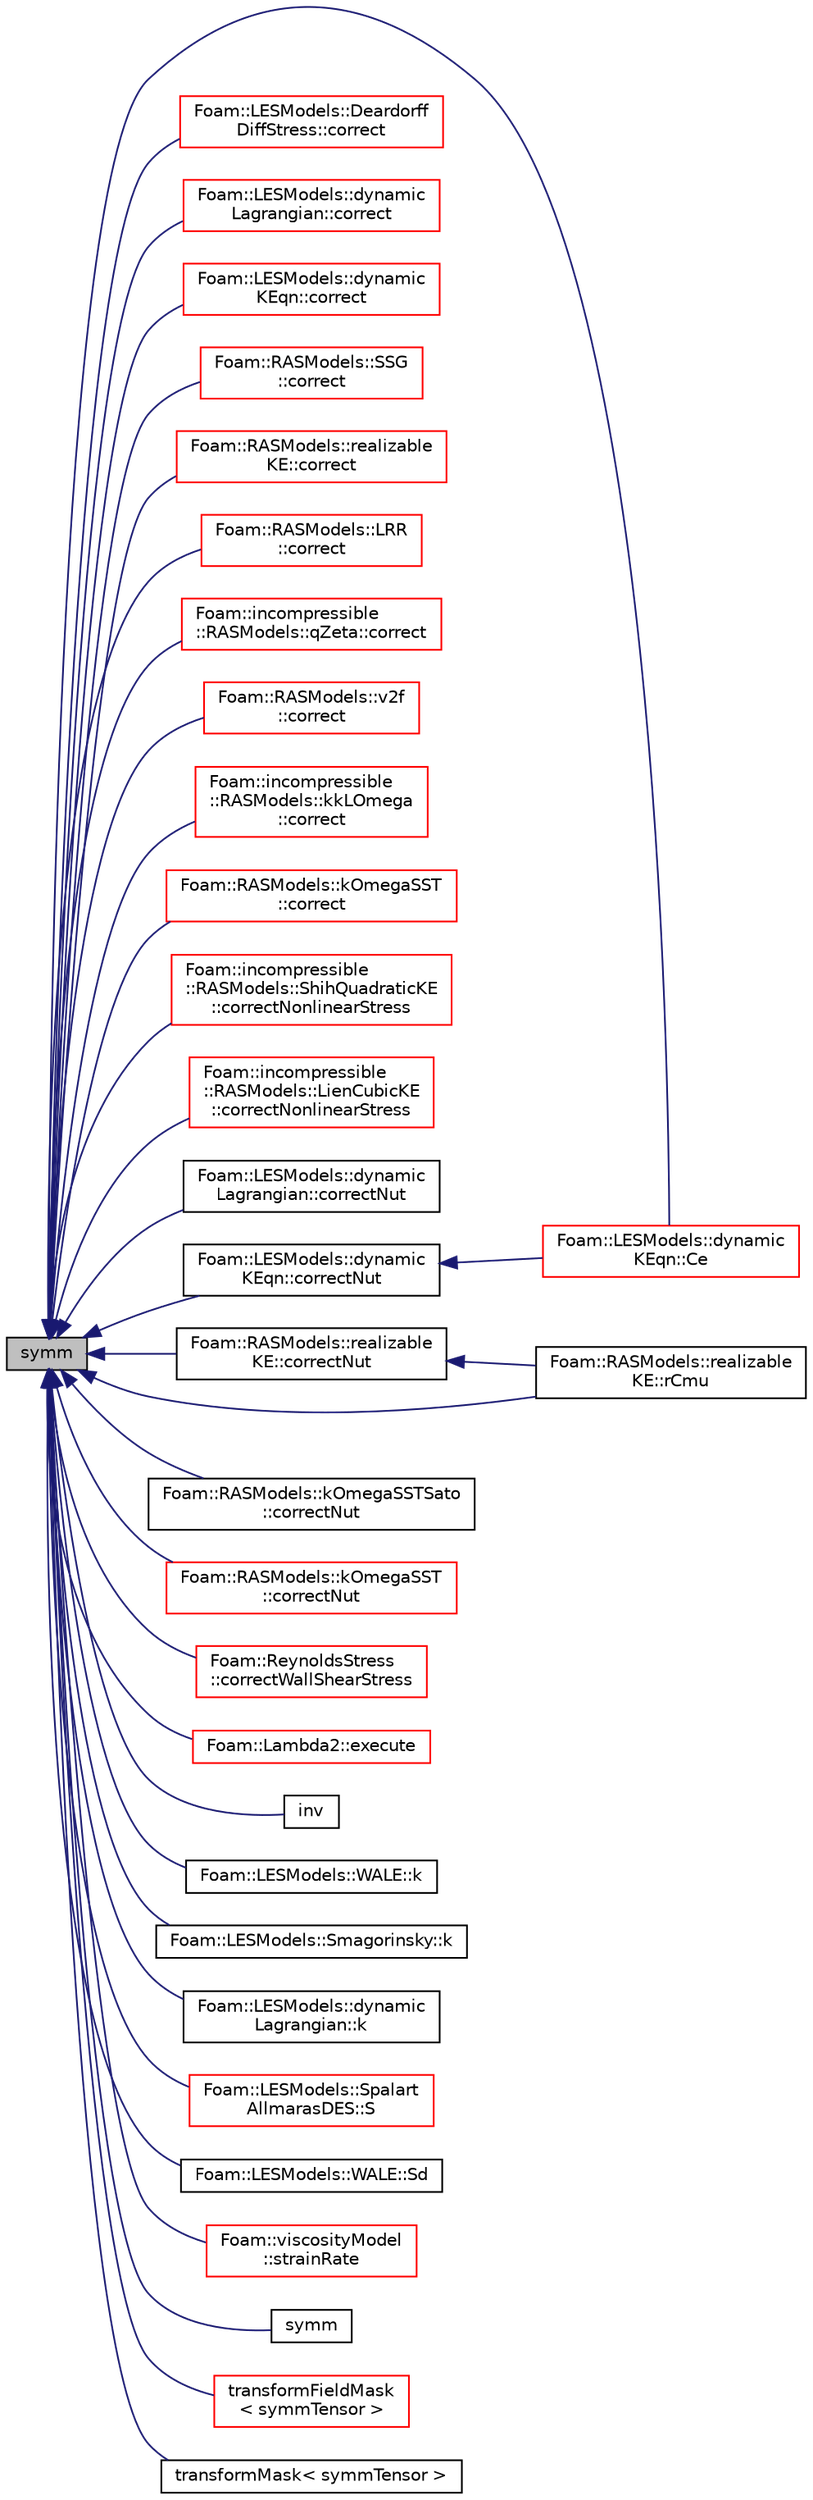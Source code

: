 digraph "symm"
{
  bgcolor="transparent";
  edge [fontname="Helvetica",fontsize="10",labelfontname="Helvetica",labelfontsize="10"];
  node [fontname="Helvetica",fontsize="10",shape=record];
  rankdir="LR";
  Node1 [label="symm",height=0.2,width=0.4,color="black", fillcolor="grey75", style="filled", fontcolor="black"];
  Node1 -> Node2 [dir="back",color="midnightblue",fontsize="10",style="solid",fontname="Helvetica"];
  Node2 [label="Foam::LESModels::dynamic\lKEqn::Ce",height=0.2,width=0.4,color="red",URL="$a00601.html#a3c2974586dff0144748fe3e9ce362bb5"];
  Node1 -> Node3 [dir="back",color="midnightblue",fontsize="10",style="solid",fontname="Helvetica"];
  Node3 [label="Foam::LESModels::Deardorff\lDiffStress::correct",height=0.2,width=0.4,color="red",URL="$a00504.html#a3ae44b28050c3aa494c1d8e18cf618c1",tooltip="Correct sub-grid stress, eddy-Viscosity and related properties. "];
  Node1 -> Node4 [dir="back",color="midnightblue",fontsize="10",style="solid",fontname="Helvetica"];
  Node4 [label="Foam::LESModels::dynamic\lLagrangian::correct",height=0.2,width=0.4,color="red",URL="$a00602.html#a3ae44b28050c3aa494c1d8e18cf618c1",tooltip="Correct Eddy-Viscosity and related properties. "];
  Node1 -> Node5 [dir="back",color="midnightblue",fontsize="10",style="solid",fontname="Helvetica"];
  Node5 [label="Foam::LESModels::dynamic\lKEqn::correct",height=0.2,width=0.4,color="red",URL="$a00601.html#a3ae44b28050c3aa494c1d8e18cf618c1",tooltip="Correct Eddy-Viscosity and related properties. "];
  Node1 -> Node6 [dir="back",color="midnightblue",fontsize="10",style="solid",fontname="Helvetica"];
  Node6 [label="Foam::RASModels::SSG\l::correct",height=0.2,width=0.4,color="red",URL="$a02419.html#a3ae44b28050c3aa494c1d8e18cf618c1",tooltip="Solve the turbulence equations and correct eddy-Viscosity and. "];
  Node1 -> Node7 [dir="back",color="midnightblue",fontsize="10",style="solid",fontname="Helvetica"];
  Node7 [label="Foam::RASModels::realizable\lKE::correct",height=0.2,width=0.4,color="red",URL="$a02100.html#a3ae44b28050c3aa494c1d8e18cf618c1",tooltip="Solve the turbulence equations and correct the turbulence viscosity. "];
  Node1 -> Node8 [dir="back",color="midnightblue",fontsize="10",style="solid",fontname="Helvetica"];
  Node8 [label="Foam::RASModels::LRR\l::correct",height=0.2,width=0.4,color="red",URL="$a01384.html#a3ae44b28050c3aa494c1d8e18cf618c1",tooltip="Solve the turbulence equations and correct eddy-Viscosity and. "];
  Node1 -> Node9 [dir="back",color="midnightblue",fontsize="10",style="solid",fontname="Helvetica"];
  Node9 [label="Foam::incompressible\l::RASModels::qZeta::correct",height=0.2,width=0.4,color="red",URL="$a02056.html#a3ae44b28050c3aa494c1d8e18cf618c1",tooltip="Solve the turbulence equations and correct the turbulence viscosity. "];
  Node1 -> Node10 [dir="back",color="midnightblue",fontsize="10",style="solid",fontname="Helvetica"];
  Node10 [label="Foam::RASModels::v2f\l::correct",height=0.2,width=0.4,color="red",URL="$a02776.html#a3ae44b28050c3aa494c1d8e18cf618c1",tooltip="Solve the turbulence equations and correct the turbulence viscosity. "];
  Node1 -> Node11 [dir="back",color="midnightblue",fontsize="10",style="solid",fontname="Helvetica"];
  Node11 [label="Foam::incompressible\l::RASModels::kkLOmega\l::correct",height=0.2,width=0.4,color="red",URL="$a01240.html#a3ae44b28050c3aa494c1d8e18cf618c1",tooltip="Solve the turbulence equations and correct the turbulence viscosity. "];
  Node1 -> Node12 [dir="back",color="midnightblue",fontsize="10",style="solid",fontname="Helvetica"];
  Node12 [label="Foam::RASModels::kOmegaSST\l::correct",height=0.2,width=0.4,color="red",URL="$a01244.html#a3ae44b28050c3aa494c1d8e18cf618c1",tooltip="Solve the turbulence equations and correct the turbulence viscosity. "];
  Node1 -> Node13 [dir="back",color="midnightblue",fontsize="10",style="solid",fontname="Helvetica"];
  Node13 [label="Foam::incompressible\l::RASModels::ShihQuadraticKE\l::correctNonlinearStress",height=0.2,width=0.4,color="red",URL="$a02294.html#aaeceed08f8e5aa404ea620bbed333cf2"];
  Node1 -> Node14 [dir="back",color="midnightblue",fontsize="10",style="solid",fontname="Helvetica"];
  Node14 [label="Foam::incompressible\l::RASModels::LienCubicKE\l::correctNonlinearStress",height=0.2,width=0.4,color="red",URL="$a01310.html#aaeceed08f8e5aa404ea620bbed333cf2"];
  Node1 -> Node15 [dir="back",color="midnightblue",fontsize="10",style="solid",fontname="Helvetica"];
  Node15 [label="Foam::LESModels::dynamic\lLagrangian::correctNut",height=0.2,width=0.4,color="black",URL="$a00602.html#a49501d539a9eb81be373db98c31bc2b0",tooltip="Update sub-grid eddy-viscosity. "];
  Node1 -> Node16 [dir="back",color="midnightblue",fontsize="10",style="solid",fontname="Helvetica"];
  Node16 [label="Foam::RASModels::realizable\lKE::correctNut",height=0.2,width=0.4,color="black",URL="$a02100.html#aaffe89433f18f1ee4137486e19219448"];
  Node16 -> Node17 [dir="back",color="midnightblue",fontsize="10",style="solid",fontname="Helvetica"];
  Node17 [label="Foam::RASModels::realizable\lKE::rCmu",height=0.2,width=0.4,color="black",URL="$a02100.html#a1068a692df4f337ad061061d4c6b380d"];
  Node1 -> Node18 [dir="back",color="midnightblue",fontsize="10",style="solid",fontname="Helvetica"];
  Node18 [label="Foam::LESModels::dynamic\lKEqn::correctNut",height=0.2,width=0.4,color="black",URL="$a00601.html#aaffe89433f18f1ee4137486e19219448"];
  Node18 -> Node2 [dir="back",color="midnightblue",fontsize="10",style="solid",fontname="Helvetica"];
  Node1 -> Node19 [dir="back",color="midnightblue",fontsize="10",style="solid",fontname="Helvetica"];
  Node19 [label="Foam::RASModels::kOmegaSSTSato\l::correctNut",height=0.2,width=0.4,color="black",URL="$a01246.html#aaffe89433f18f1ee4137486e19219448"];
  Node1 -> Node20 [dir="back",color="midnightblue",fontsize="10",style="solid",fontname="Helvetica"];
  Node20 [label="Foam::RASModels::kOmegaSST\l::correctNut",height=0.2,width=0.4,color="red",URL="$a01244.html#aaffe89433f18f1ee4137486e19219448"];
  Node1 -> Node21 [dir="back",color="midnightblue",fontsize="10",style="solid",fontname="Helvetica"];
  Node21 [label="Foam::ReynoldsStress\l::correctWallShearStress",height=0.2,width=0.4,color="red",URL="$a02192.html#a84f52e1173745a74731fffb5bade909d"];
  Node1 -> Node22 [dir="back",color="midnightblue",fontsize="10",style="solid",fontname="Helvetica"];
  Node22 [label="Foam::Lambda2::execute",height=0.2,width=0.4,color="red",URL="$a01262.html#a61af3e60b94ae3e748f6fbac1e794af7",tooltip="Execute, currently does nothing. "];
  Node1 -> Node23 [dir="back",color="midnightblue",fontsize="10",style="solid",fontname="Helvetica"];
  Node23 [label="inv",height=0.2,width=0.4,color="black",URL="$a10733.html#a88f70292e03fe77c368baf93efec8982"];
  Node1 -> Node24 [dir="back",color="midnightblue",fontsize="10",style="solid",fontname="Helvetica"];
  Node24 [label="Foam::LESModels::WALE::k",height=0.2,width=0.4,color="black",URL="$a02826.html#a3ee2be92ecfdbda3c93d52e5c39a127f",tooltip="Return SGS kinetic energy. "];
  Node1 -> Node25 [dir="back",color="midnightblue",fontsize="10",style="solid",fontname="Helvetica"];
  Node25 [label="Foam::LESModels::Smagorinsky::k",height=0.2,width=0.4,color="black",URL="$a02349.html#a5fccd0982fff539a550586cbc901dc80",tooltip="Return SGS kinetic energy. "];
  Node1 -> Node26 [dir="back",color="midnightblue",fontsize="10",style="solid",fontname="Helvetica"];
  Node26 [label="Foam::LESModels::dynamic\lLagrangian::k",height=0.2,width=0.4,color="black",URL="$a00602.html#a49a7ab4748ef69d88e83b0d8c2861f72",tooltip="Return SGS kinetic energy. "];
  Node1 -> Node17 [dir="back",color="midnightblue",fontsize="10",style="solid",fontname="Helvetica"];
  Node1 -> Node27 [dir="back",color="midnightblue",fontsize="10",style="solid",fontname="Helvetica"];
  Node27 [label="Foam::LESModels::Spalart\lAllmarasDES::S",height=0.2,width=0.4,color="red",URL="$a02389.html#acfff3741f0393eff63d4b8a577f512a0"];
  Node1 -> Node28 [dir="back",color="midnightblue",fontsize="10",style="solid",fontname="Helvetica"];
  Node28 [label="Foam::LESModels::WALE::Sd",height=0.2,width=0.4,color="black",URL="$a02826.html#af5559f82ed9958504f3839db49c958d4",tooltip="Return the deviatoric symmetric part of the square of the given. "];
  Node1 -> Node29 [dir="back",color="midnightblue",fontsize="10",style="solid",fontname="Helvetica"];
  Node29 [label="Foam::viscosityModel\l::strainRate",height=0.2,width=0.4,color="red",URL="$a02807.html#a2f494d28c10b57f6bc995124a23a1149",tooltip="Return the strain rate. "];
  Node1 -> Node30 [dir="back",color="midnightblue",fontsize="10",style="solid",fontname="Helvetica"];
  Node30 [label="symm",height=0.2,width=0.4,color="black",URL="$a10733.html#a67314c61ecbac763bb8d76536cdadd75"];
  Node1 -> Node31 [dir="back",color="midnightblue",fontsize="10",style="solid",fontname="Helvetica"];
  Node31 [label="transformFieldMask\l\< symmTensor \>",height=0.2,width=0.4,color="red",URL="$a10733.html#a7884742c6960329a351e831cbe152e04"];
  Node1 -> Node32 [dir="back",color="midnightblue",fontsize="10",style="solid",fontname="Helvetica"];
  Node32 [label="transformMask\< symmTensor \>",height=0.2,width=0.4,color="black",URL="$a10733.html#aa89228d62b2e59332fca9670044a7a55"];
}
